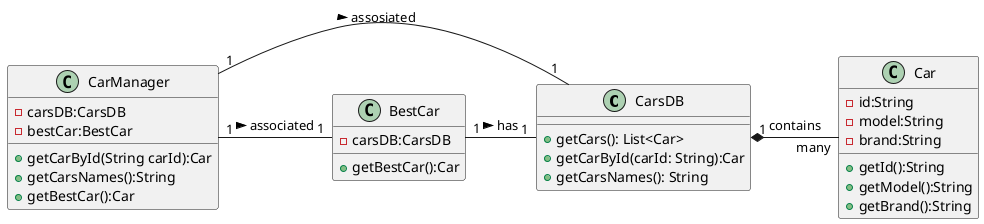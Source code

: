 @startuml
CarsDB "1" *- "many" Car: contains
BestCar "1" - "1" CarsDB: has >
CarManager "1" - "1" CarsDB: assosiated >
CarManager "1" - "1" BestCar: associated >

class CarsDB {
  +getCars(): List<Car>
  +getCarById(carId: String):Car
  +getCarsNames(): String
}

class BestCar{
    -carsDB:CarsDB
    +getBestCar():Car
}
class CarManager{
    -carsDB:CarsDB
    -bestCar:BestCar
    +getCarById(String carId):Car
    +getCarsNames():String
    +getBestCar():Car
}
class Car {
    -id:String
    -model:String
    -brand:String
    +getId():String
    +getModel():String
    +getBrand():String
}

@enduml


